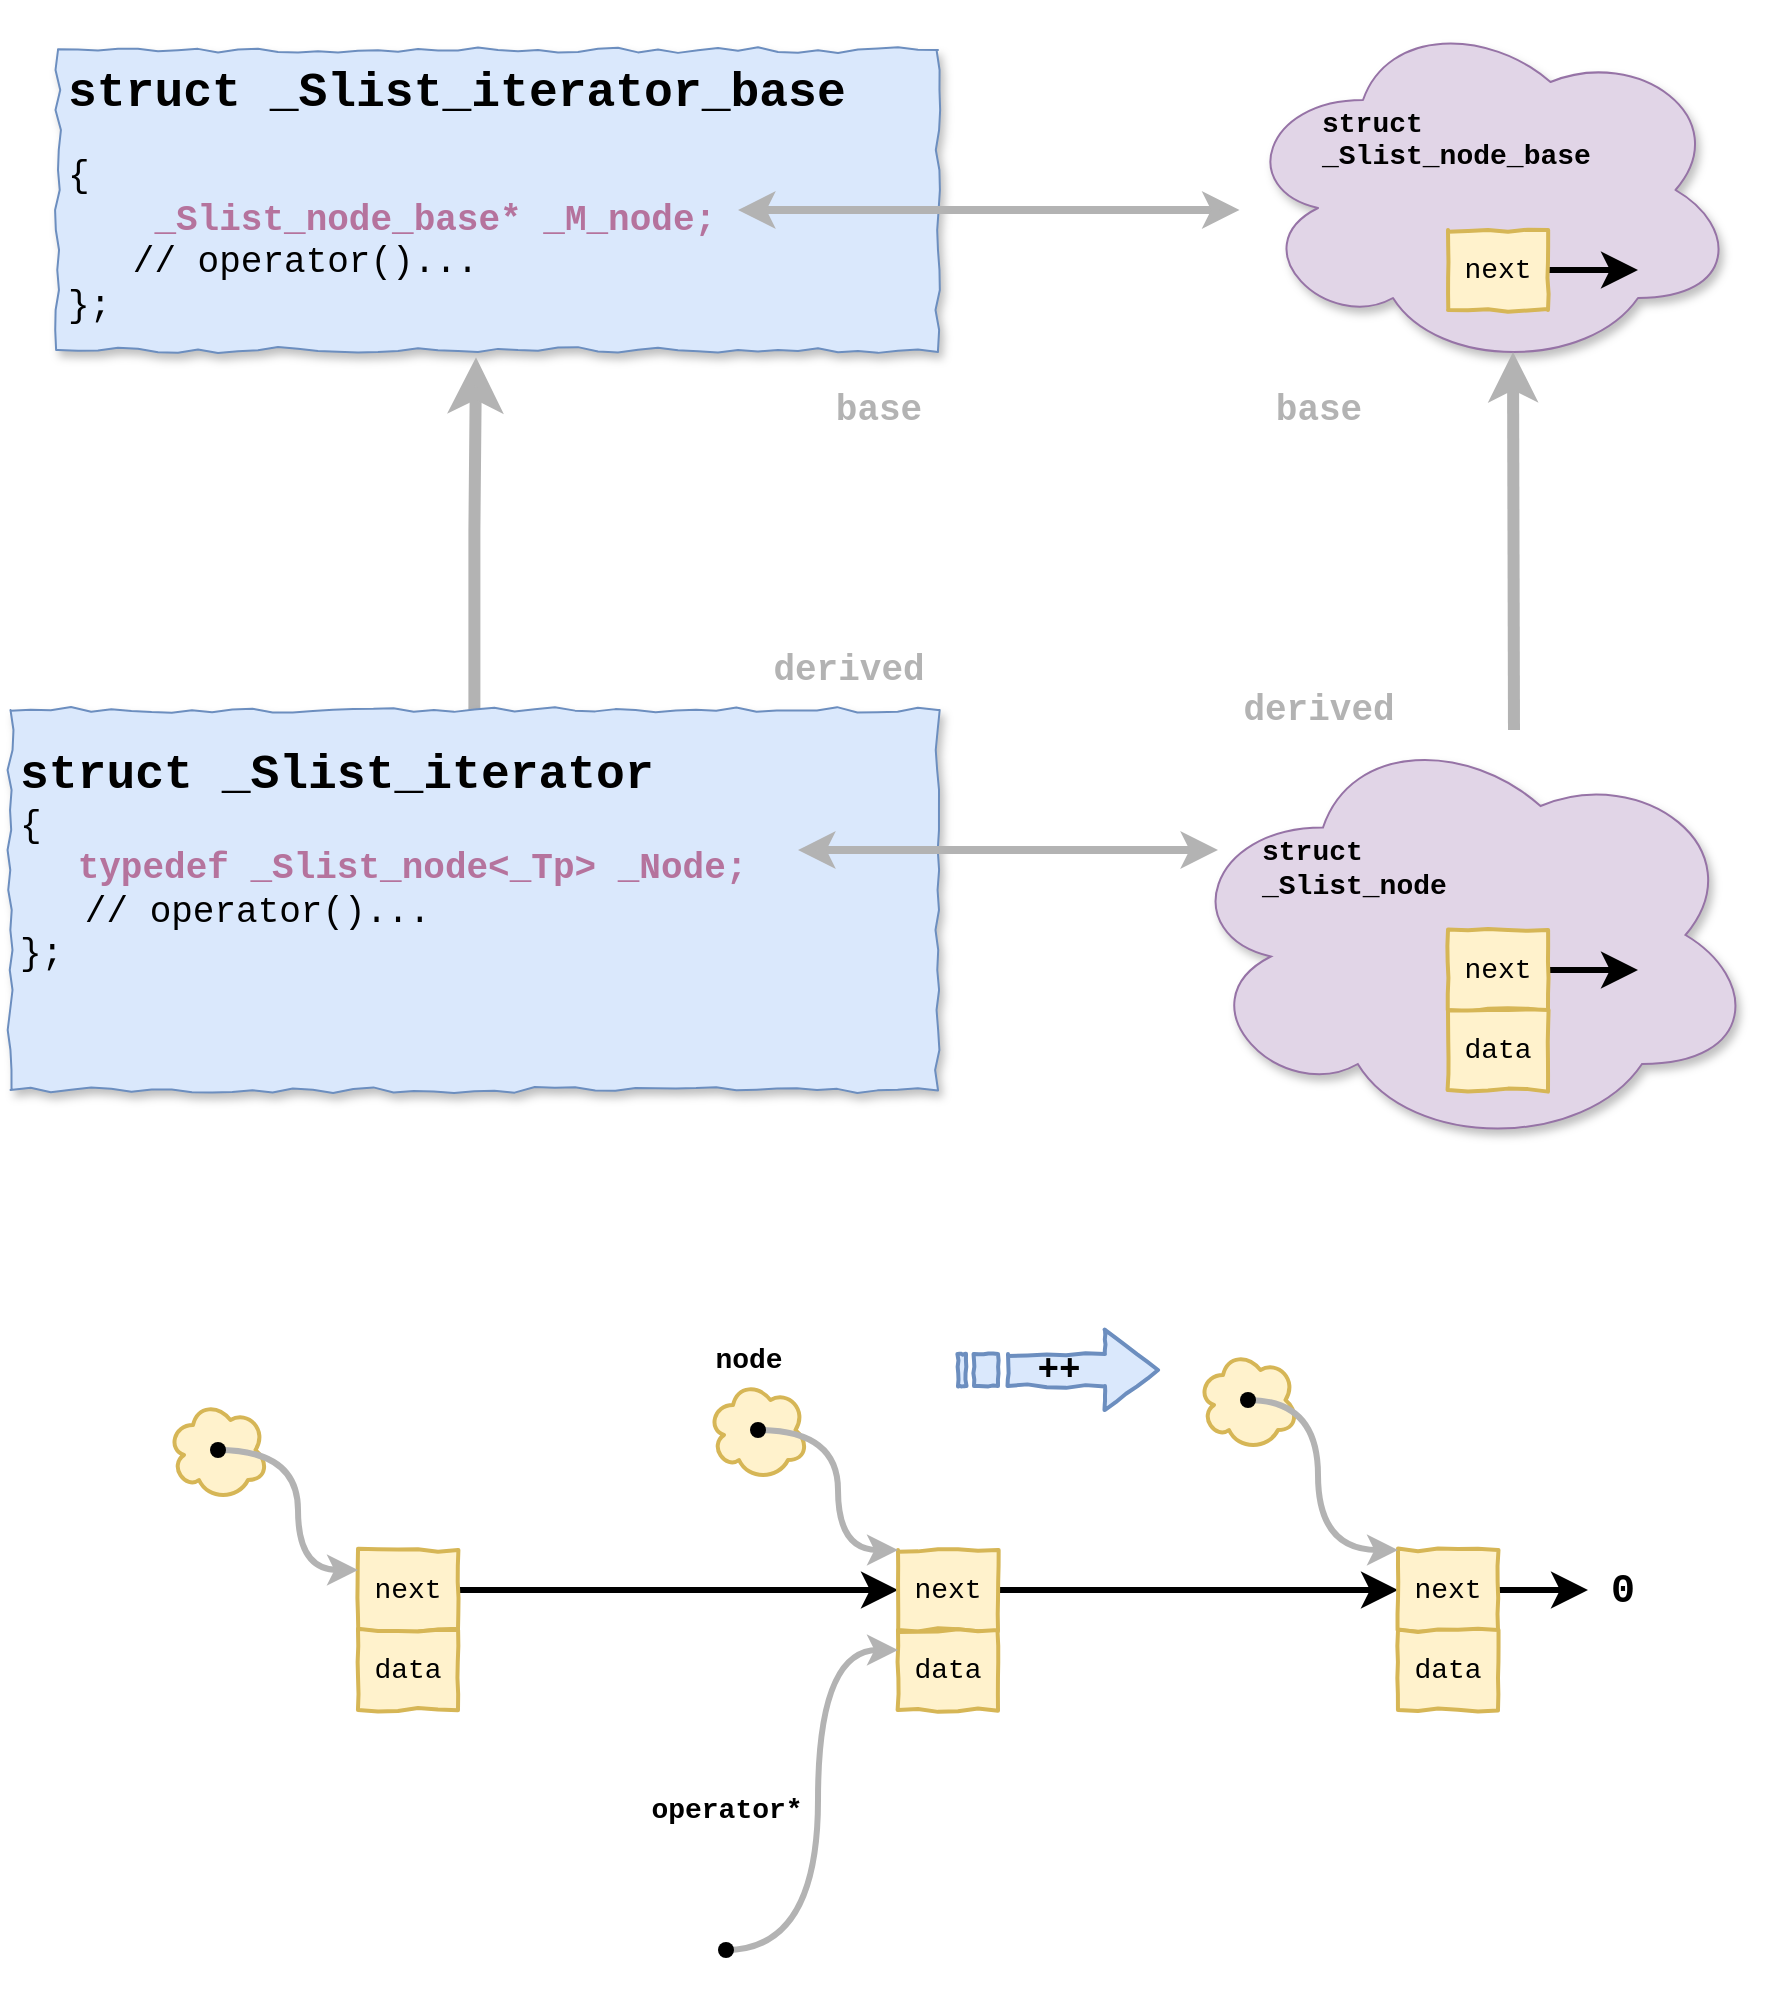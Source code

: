 <mxfile version="14.8.1" type="device"><diagram id="-rbqW-HsC0PAGF9E7Y6A" name="第 1 页"><mxGraphModel dx="894" dy="542" grid="1" gridSize="10" guides="1" tooltips="1" connect="1" arrows="1" fold="1" page="1" pageScale="1" pageWidth="827" pageHeight="1169" math="0" shadow="0"><root><mxCell id="0"/><mxCell id="1" parent="0"/><mxCell id="4XqJLzMuEy6yVqHvOgjw-1" value="&lt;h1&gt;&lt;font face=&quot;Courier New&quot;&gt;struct _Slist_iterator_base&amp;nbsp;&lt;/font&gt;&lt;/h1&gt;&lt;div&gt;&lt;font face=&quot;Courier New&quot; style=&quot;font-size: 18px&quot;&gt;{&lt;/font&gt;&lt;b style=&quot;font-size: 18px ; font-family: &amp;#34;courier new&amp;#34;&quot;&gt;&amp;nbsp;&lt;/b&gt;&lt;/div&gt;&lt;font color=&quot;#b5739d&quot; face=&quot;Courier New&quot;&gt;&lt;span style=&quot;font-size: 18px&quot;&gt;&lt;b&gt;&amp;nbsp; &amp;nbsp; _Slist_node_base* _M_node;&lt;/b&gt;&lt;/span&gt;&lt;/font&gt;&lt;div&gt;&lt;font face=&quot;Courier New&quot; style=&quot;font-size: 18px&quot;&gt;&amp;nbsp; &amp;nbsp;// operator()...&lt;br&gt;&lt;/font&gt;&lt;/div&gt;&lt;div&gt;&lt;font face=&quot;Courier New&quot; style=&quot;font-size: 18px&quot;&gt;};&lt;/font&gt;&lt;/div&gt;" style="text;html=1;strokeColor=#6c8ebf;fillColor=#dae8fc;spacing=5;spacingTop=-20;whiteSpace=wrap;overflow=hidden;rounded=0;shadow=1;glass=0;comic=1;jiggle=3;" parent="1" vertex="1"><mxGeometry x="60" y="70" width="440" height="150" as="geometry"/></mxCell><mxCell id="4XqJLzMuEy6yVqHvOgjw-5" style="edgeStyle=orthogonalEdgeStyle;rounded=0;orthogonalLoop=1;jettySize=auto;html=1;entryX=0.475;entryY=1.024;entryDx=0;entryDy=0;endSize=9;strokeWidth=6;entryPerimeter=0;strokeColor=#B3B3B3;" parent="1" source="4XqJLzMuEy6yVqHvOgjw-4" target="4XqJLzMuEy6yVqHvOgjw-1" edge="1"><mxGeometry relative="1" as="geometry"/></mxCell><mxCell id="4XqJLzMuEy6yVqHvOgjw-4" value="&lt;font face=&quot;Courier New&quot;&gt;&lt;span style=&quot;font-size: 24px&quot;&gt;&lt;b&gt;&lt;br&gt;struct _Slist_iterator&lt;br&gt;&lt;/b&gt;&lt;/span&gt;&lt;/font&gt;&lt;div&gt;&lt;font face=&quot;Courier New&quot; style=&quot;font-size: 18px&quot;&gt;{&lt;/font&gt;&lt;/div&gt;&lt;div&gt;&lt;font face=&quot;Courier New&quot;&gt;&lt;b&gt;&amp;nbsp; &amp;nbsp; &lt;font style=&quot;font-size: 18px&quot; color=&quot;#b5739d&quot;&gt;typedef _Slist_node&amp;lt;_Tp&amp;gt; _Node;&lt;/font&gt;&lt;/b&gt;&lt;/font&gt;&lt;br&gt;&lt;/div&gt;&lt;div&gt;&lt;font face=&quot;Courier New&quot;&gt;&lt;b&gt;&amp;nbsp; &amp;nbsp;&lt;/b&gt;&lt;font style=&quot;font-size: 18px&quot;&gt; // operator()...&lt;/font&gt;&lt;/font&gt;&lt;/div&gt;&lt;div&gt;&lt;font face=&quot;Courier New&quot; style=&quot;font-size: 18px&quot;&gt;};&lt;/font&gt;&lt;/div&gt;" style="text;html=1;strokeColor=#6c8ebf;fillColor=#dae8fc;spacing=5;spacingTop=-20;whiteSpace=wrap;overflow=hidden;rounded=0;shadow=1;glass=0;comic=1;jiggle=3;" parent="1" vertex="1"><mxGeometry x="36.25" y="400" width="463.75" height="190" as="geometry"/></mxCell><mxCell id="4XqJLzMuEy6yVqHvOgjw-6" value="&lt;font face=&quot;Courier New&quot; style=&quot;font-size: 18px&quot; color=&quot;#b3b3b3&quot;&gt;&lt;b&gt;base&lt;/b&gt;&lt;/font&gt;" style="text;html=1;align=center;verticalAlign=middle;resizable=0;points=[];autosize=1;strokeColor=none;" parent="1" vertex="1"><mxGeometry x="440" y="240" width="60" height="20" as="geometry"/></mxCell><mxCell id="4XqJLzMuEy6yVqHvOgjw-7" value="&lt;font face=&quot;Courier New&quot; style=&quot;font-size: 18px&quot; color=&quot;#b3b3b3&quot;&gt;&lt;b&gt;derived&lt;/b&gt;&lt;/font&gt;" style="text;html=1;align=center;verticalAlign=middle;resizable=0;points=[];autosize=1;strokeColor=none;" parent="1" vertex="1"><mxGeometry x="410" y="370" width="90" height="20" as="geometry"/></mxCell><mxCell id="4XqJLzMuEy6yVqHvOgjw-8" value="&lt;blockquote style=&quot;margin: 0 0 0 40px ; border: none ; padding: 0px&quot;&gt;&lt;font face=&quot;Courier New&quot; style=&quot;font-size: 14px&quot;&gt;&lt;b&gt;struct&lt;br&gt; _Slist_node_base&lt;/b&gt;&lt;/font&gt;&lt;/blockquote&gt;&lt;blockquote style=&quot;margin: 0 0 0 40px ; border: none ; padding: 0px&quot;&gt;&lt;font face=&quot;Courier New&quot; style=&quot;font-size: 14px&quot;&gt;&lt;b&gt;&lt;br&gt;&lt;/b&gt;&lt;/font&gt;&lt;/blockquote&gt;&lt;blockquote style=&quot;margin: 0 0 0 40px ; border: none ; padding: 0px&quot;&gt;&lt;font face=&quot;Courier New&quot; style=&quot;font-size: 14px&quot;&gt;&lt;b&gt;&lt;br&gt;&lt;/b&gt;&lt;/font&gt;&lt;/blockquote&gt;&lt;blockquote style=&quot;margin: 0 0 0 40px ; border: none ; padding: 0px&quot;&gt;&lt;font face=&quot;Courier New&quot; style=&quot;font-size: 14px&quot;&gt;&lt;b&gt;&lt;br&gt;&lt;/b&gt;&lt;/font&gt;&lt;/blockquote&gt;" style="ellipse;shape=cloud;whiteSpace=wrap;html=1;rounded=1;shadow=1;glass=0;align=left;fillColor=#e1d5e7;strokeColor=#9673a6;comic=1;jiggle=4;" parent="1" vertex="1"><mxGeometry x="650" y="50" width="250" height="180" as="geometry"/></mxCell><mxCell id="4XqJLzMuEy6yVqHvOgjw-10" style="edgeStyle=orthogonalEdgeStyle;rounded=0;orthogonalLoop=1;jettySize=auto;html=1;exitX=1;exitY=0.5;exitDx=0;exitDy=0;endSize=9;strokeWidth=3;fillColor=#dae8fc;" parent="1" source="4XqJLzMuEy6yVqHvOgjw-9" edge="1"><mxGeometry relative="1" as="geometry"><mxPoint x="850" y="180" as="targetPoint"/></mxGeometry></mxCell><mxCell id="4XqJLzMuEy6yVqHvOgjw-9" value="&lt;font face=&quot;Courier New&quot; style=&quot;font-size: 14px&quot;&gt;next&lt;/font&gt;" style="rounded=0;whiteSpace=wrap;html=1;shadow=0;glass=0;fillColor=#fff2cc;strokeColor=#d6b656;strokeWidth=2;comic=1;jiggle=2;" parent="1" vertex="1"><mxGeometry x="755" y="160" width="50" height="40" as="geometry"/></mxCell><mxCell id="4XqJLzMuEy6yVqHvOgjw-12" value="" style="endArrow=classic;html=1;strokeWidth=4;strokeColor=#B3B3B3;edgeStyle=orthogonalEdgeStyle;curved=1;startArrow=classic;startFill=1;" parent="1" target="4XqJLzMuEy6yVqHvOgjw-8" edge="1"><mxGeometry width="50" height="50" relative="1" as="geometry"><mxPoint x="400" y="150" as="sourcePoint"/><mxPoint x="400" y="280" as="targetPoint"/><Array as="points"><mxPoint x="590" y="150"/><mxPoint x="590" y="150"/></Array></mxGeometry></mxCell><mxCell id="4XqJLzMuEy6yVqHvOgjw-18" style="rounded=0;orthogonalLoop=1;jettySize=auto;html=1;entryX=0.55;entryY=0.95;entryDx=0;entryDy=0;entryPerimeter=0;strokeWidth=6;strokeColor=#B3B3B3;" parent="1" target="4XqJLzMuEy6yVqHvOgjw-8" edge="1"><mxGeometry relative="1" as="geometry"><mxPoint x="788" y="410" as="sourcePoint"/></mxGeometry></mxCell><mxCell id="4XqJLzMuEy6yVqHvOgjw-13" value="&lt;blockquote style=&quot;margin: 0 0 0 40px ; border: none ; padding: 0px&quot;&gt;&lt;font face=&quot;Courier New&quot; style=&quot;font-size: 14px&quot;&gt;&lt;b&gt;struct&lt;br&gt; _Slist_node&lt;/b&gt;&lt;/font&gt;&lt;/blockquote&gt;&lt;blockquote style=&quot;margin: 0 0 0 40px ; border: none ; padding: 0px&quot;&gt;&lt;font face=&quot;Courier New&quot; style=&quot;font-size: 14px&quot;&gt;&lt;b&gt;&lt;br&gt;&lt;/b&gt;&lt;/font&gt;&lt;/blockquote&gt;&lt;blockquote style=&quot;margin: 0 0 0 40px ; border: none ; padding: 0px&quot;&gt;&lt;font face=&quot;Courier New&quot; style=&quot;font-size: 14px&quot;&gt;&lt;b&gt;&lt;br&gt;&lt;/b&gt;&lt;/font&gt;&lt;/blockquote&gt;&lt;blockquote style=&quot;margin: 0 0 0 40px ; border: none ; padding: 0px&quot;&gt;&lt;font face=&quot;Courier New&quot; style=&quot;font-size: 14px&quot;&gt;&lt;br&gt;&lt;/font&gt;&lt;/blockquote&gt;&lt;blockquote style=&quot;margin: 0 0 0 40px ; border: none ; padding: 0px&quot;&gt;&lt;font face=&quot;Courier New&quot; style=&quot;font-size: 14px&quot;&gt;&lt;br&gt;&lt;/font&gt;&lt;/blockquote&gt;" style="ellipse;shape=cloud;whiteSpace=wrap;html=1;rounded=1;shadow=1;glass=0;align=left;fillColor=#e1d5e7;strokeColor=#9673a6;" parent="1" vertex="1"><mxGeometry x="620" y="405" width="290" height="215" as="geometry"/></mxCell><mxCell id="4XqJLzMuEy6yVqHvOgjw-14" style="edgeStyle=orthogonalEdgeStyle;rounded=0;orthogonalLoop=1;jettySize=auto;html=1;exitX=1;exitY=0.5;exitDx=0;exitDy=0;endSize=9;strokeWidth=3;" parent="1" source="4XqJLzMuEy6yVqHvOgjw-15" edge="1"><mxGeometry relative="1" as="geometry"><mxPoint x="850" y="530" as="targetPoint"/></mxGeometry></mxCell><mxCell id="4XqJLzMuEy6yVqHvOgjw-15" value="&lt;font face=&quot;Courier New&quot; style=&quot;font-size: 14px&quot;&gt;next&lt;/font&gt;" style="rounded=0;whiteSpace=wrap;html=1;shadow=0;glass=0;fillColor=#fff2cc;strokeColor=#d6b656;strokeWidth=2;comic=1;jiggle=2;" parent="1" vertex="1"><mxGeometry x="755" y="510" width="50" height="40" as="geometry"/></mxCell><mxCell id="4XqJLzMuEy6yVqHvOgjw-16" value="&lt;font face=&quot;Courier New&quot; style=&quot;font-size: 18px&quot; color=&quot;#b3b3b3&quot;&gt;&lt;b&gt;base&lt;/b&gt;&lt;/font&gt;" style="text;html=1;align=center;verticalAlign=middle;resizable=0;points=[];autosize=1;strokeColor=none;" parent="1" vertex="1"><mxGeometry x="660" y="240" width="60" height="20" as="geometry"/></mxCell><mxCell id="4XqJLzMuEy6yVqHvOgjw-17" value="&lt;font face=&quot;Courier New&quot; style=&quot;font-size: 18px&quot; color=&quot;#b3b3b3&quot;&gt;&lt;b&gt;derived&lt;/b&gt;&lt;/font&gt;" style="text;html=1;align=center;verticalAlign=middle;resizable=0;points=[];autosize=1;strokeColor=none;" parent="1" vertex="1"><mxGeometry x="645" y="390" width="90" height="20" as="geometry"/></mxCell><mxCell id="4XqJLzMuEy6yVqHvOgjw-19" value="&lt;font face=&quot;Courier New&quot; style=&quot;font-size: 14px&quot;&gt;data&lt;/font&gt;" style="rounded=0;whiteSpace=wrap;html=1;shadow=0;glass=0;fillColor=#fff2cc;strokeColor=#d6b656;strokeWidth=2;comic=1;jiggle=2;" parent="1" vertex="1"><mxGeometry x="755" y="550" width="50" height="40" as="geometry"/></mxCell><mxCell id="4XqJLzMuEy6yVqHvOgjw-20" value="" style="endArrow=classic;html=1;strokeWidth=4;strokeColor=#B3B3B3;edgeStyle=orthogonalEdgeStyle;curved=1;startArrow=classic;startFill=1;" parent="1" edge="1"><mxGeometry width="50" height="50" relative="1" as="geometry"><mxPoint x="430" y="470" as="sourcePoint"/><mxPoint x="640" y="470" as="targetPoint"/><Array as="points"><mxPoint x="620" y="470"/><mxPoint x="620" y="470"/></Array></mxGeometry></mxCell><mxCell id="fKhz7vBvUwD5IvsvsiJR-1" style="edgeStyle=orthogonalEdgeStyle;rounded=0;orthogonalLoop=1;jettySize=auto;html=1;exitX=1;exitY=0.5;exitDx=0;exitDy=0;endSize=9;strokeWidth=3;entryX=0;entryY=0.5;entryDx=0;entryDy=0;" edge="1" parent="1" source="fKhz7vBvUwD5IvsvsiJR-2" target="fKhz7vBvUwD5IvsvsiJR-5"><mxGeometry relative="1" as="geometry"><mxPoint x="305" y="840" as="targetPoint"/></mxGeometry></mxCell><mxCell id="fKhz7vBvUwD5IvsvsiJR-2" value="&lt;font face=&quot;Courier New&quot; style=&quot;font-size: 14px&quot;&gt;next&lt;/font&gt;" style="rounded=0;whiteSpace=wrap;html=1;shadow=0;glass=0;fillColor=#fff2cc;strokeColor=#d6b656;strokeWidth=2;comic=1;jiggle=2;" vertex="1" parent="1"><mxGeometry x="210" y="820" width="50" height="40" as="geometry"/></mxCell><mxCell id="fKhz7vBvUwD5IvsvsiJR-3" value="&lt;font face=&quot;Courier New&quot; style=&quot;font-size: 14px&quot;&gt;data&lt;/font&gt;" style="rounded=0;whiteSpace=wrap;html=1;shadow=0;glass=0;fillColor=#fff2cc;strokeColor=#d6b656;strokeWidth=2;comic=1;jiggle=2;" vertex="1" parent="1"><mxGeometry x="210" y="860" width="50" height="40" as="geometry"/></mxCell><mxCell id="fKhz7vBvUwD5IvsvsiJR-4" style="edgeStyle=orthogonalEdgeStyle;rounded=0;orthogonalLoop=1;jettySize=auto;html=1;exitX=1;exitY=0.5;exitDx=0;exitDy=0;endSize=9;strokeWidth=3;entryX=0;entryY=0.5;entryDx=0;entryDy=0;" edge="1" parent="1" source="fKhz7vBvUwD5IvsvsiJR-5" target="fKhz7vBvUwD5IvsvsiJR-8"><mxGeometry relative="1" as="geometry"><mxPoint x="575" y="840" as="targetPoint"/></mxGeometry></mxCell><mxCell id="fKhz7vBvUwD5IvsvsiJR-5" value="&lt;font face=&quot;Courier New&quot; style=&quot;font-size: 14px&quot;&gt;next&lt;/font&gt;" style="rounded=0;whiteSpace=wrap;html=1;shadow=0;glass=0;fillColor=#fff2cc;strokeColor=#d6b656;strokeWidth=2;comic=1;jiggle=2;" vertex="1" parent="1"><mxGeometry x="480" y="820" width="50" height="40" as="geometry"/></mxCell><mxCell id="fKhz7vBvUwD5IvsvsiJR-6" value="&lt;font face=&quot;Courier New&quot; style=&quot;font-size: 14px&quot;&gt;data&lt;/font&gt;" style="rounded=0;whiteSpace=wrap;html=1;shadow=0;glass=0;fillColor=#fff2cc;strokeColor=#d6b656;strokeWidth=2;comic=1;jiggle=2;" vertex="1" parent="1"><mxGeometry x="480" y="860" width="50" height="40" as="geometry"/></mxCell><mxCell id="fKhz7vBvUwD5IvsvsiJR-7" style="edgeStyle=orthogonalEdgeStyle;rounded=0;orthogonalLoop=1;jettySize=auto;html=1;exitX=1;exitY=0.5;exitDx=0;exitDy=0;endSize=9;strokeWidth=3;" edge="1" parent="1" source="fKhz7vBvUwD5IvsvsiJR-8"><mxGeometry relative="1" as="geometry"><mxPoint x="825" y="840" as="targetPoint"/></mxGeometry></mxCell><mxCell id="fKhz7vBvUwD5IvsvsiJR-8" value="&lt;font face=&quot;Courier New&quot; style=&quot;font-size: 14px&quot;&gt;next&lt;/font&gt;" style="rounded=0;whiteSpace=wrap;html=1;shadow=0;glass=0;fillColor=#fff2cc;strokeColor=#d6b656;strokeWidth=2;comic=1;jiggle=2;" vertex="1" parent="1"><mxGeometry x="730" y="820" width="50" height="40" as="geometry"/></mxCell><mxCell id="fKhz7vBvUwD5IvsvsiJR-9" value="&lt;font face=&quot;Courier New&quot; style=&quot;font-size: 14px&quot;&gt;data&lt;/font&gt;" style="rounded=0;whiteSpace=wrap;html=1;shadow=0;glass=0;fillColor=#fff2cc;strokeColor=#d6b656;strokeWidth=2;comic=1;jiggle=2;" vertex="1" parent="1"><mxGeometry x="730" y="860" width="50" height="40" as="geometry"/></mxCell><mxCell id="fKhz7vBvUwD5IvsvsiJR-10" value="" style="ellipse;shape=cloud;whiteSpace=wrap;html=1;rounded=0;shadow=0;glass=0;comic=1;jiggle=2;strokeWidth=2;fillColor=#fff2cc;strokeColor=#d6b656;" vertex="1" parent="1"><mxGeometry x="115" y="745" width="50" height="50" as="geometry"/></mxCell><mxCell id="fKhz7vBvUwD5IvsvsiJR-12" style="edgeStyle=orthogonalEdgeStyle;rounded=0;orthogonalLoop=1;jettySize=auto;html=1;startArrow=none;startFill=0;strokeColor=#B3B3B3;strokeWidth=3;curved=1;entryX=0;entryY=0.25;entryDx=0;entryDy=0;" edge="1" parent="1" source="fKhz7vBvUwD5IvsvsiJR-11" target="fKhz7vBvUwD5IvsvsiJR-2"><mxGeometry relative="1" as="geometry"><mxPoint x="200" y="830" as="targetPoint"/><Array as="points"><mxPoint x="180" y="770"/><mxPoint x="180" y="830"/></Array></mxGeometry></mxCell><mxCell id="fKhz7vBvUwD5IvsvsiJR-11" value="" style="shape=waypoint;sketch=0;fillStyle=solid;size=6;pointerEvents=1;points=[];fillColor=none;resizable=0;rotatable=0;perimeter=centerPerimeter;snapToPoint=1;rounded=0;shadow=0;glass=0;comic=1;jiggle=2;strokeWidth=2;" vertex="1" parent="1"><mxGeometry x="120" y="750" width="40" height="40" as="geometry"/></mxCell><mxCell id="fKhz7vBvUwD5IvsvsiJR-13" value="&lt;b&gt;&lt;font face=&quot;Courier New&quot; style=&quot;font-size: 20px&quot;&gt;0&lt;/font&gt;&lt;/b&gt;" style="text;html=1;align=center;verticalAlign=middle;resizable=0;points=[];autosize=1;strokeColor=none;" vertex="1" parent="1"><mxGeometry x="827" y="830" width="30" height="20" as="geometry"/></mxCell><mxCell id="fKhz7vBvUwD5IvsvsiJR-14" value="" style="ellipse;shape=cloud;whiteSpace=wrap;html=1;rounded=0;shadow=0;glass=0;comic=1;jiggle=2;strokeWidth=2;fillColor=#fff2cc;strokeColor=#d6b656;" vertex="1" parent="1"><mxGeometry x="630" y="720" width="50" height="50" as="geometry"/></mxCell><mxCell id="fKhz7vBvUwD5IvsvsiJR-15" style="edgeStyle=orthogonalEdgeStyle;rounded=0;orthogonalLoop=1;jettySize=auto;html=1;startArrow=none;startFill=0;strokeColor=#B3B3B3;strokeWidth=3;curved=1;entryX=0;entryY=0;entryDx=0;entryDy=0;" edge="1" parent="1" source="fKhz7vBvUwD5IvsvsiJR-16" target="fKhz7vBvUwD5IvsvsiJR-8"><mxGeometry relative="1" as="geometry"><mxPoint x="750" y="810" as="targetPoint"/><Array as="points"><mxPoint x="690" y="745"/><mxPoint x="690" y="820"/></Array></mxGeometry></mxCell><mxCell id="fKhz7vBvUwD5IvsvsiJR-16" value="" style="shape=waypoint;sketch=0;fillStyle=solid;size=6;pointerEvents=1;points=[];fillColor=none;resizable=0;rotatable=0;perimeter=centerPerimeter;snapToPoint=1;rounded=0;shadow=0;glass=0;comic=1;jiggle=2;strokeWidth=2;" vertex="1" parent="1"><mxGeometry x="635" y="725" width="40" height="40" as="geometry"/></mxCell><mxCell id="fKhz7vBvUwD5IvsvsiJR-19" style="edgeStyle=orthogonalEdgeStyle;curved=1;rounded=0;orthogonalLoop=1;jettySize=auto;html=1;entryX=0;entryY=0.25;entryDx=0;entryDy=0;startArrow=none;startFill=0;strokeColor=#B3B3B3;strokeWidth=3;" edge="1" parent="1" source="fKhz7vBvUwD5IvsvsiJR-18" target="fKhz7vBvUwD5IvsvsiJR-6"><mxGeometry relative="1" as="geometry"><Array as="points"><mxPoint x="440" y="1020"/><mxPoint x="440" y="870"/></Array></mxGeometry></mxCell><mxCell id="fKhz7vBvUwD5IvsvsiJR-18" value="" style="shape=waypoint;sketch=0;fillStyle=solid;size=6;pointerEvents=1;points=[];fillColor=none;resizable=0;rotatable=0;perimeter=centerPerimeter;snapToPoint=1;rounded=0;shadow=0;glass=0;comic=1;jiggle=2;strokeWidth=2;" vertex="1" parent="1"><mxGeometry x="374" y="1000" width="40" height="40" as="geometry"/></mxCell><mxCell id="fKhz7vBvUwD5IvsvsiJR-20" value="&lt;font face=&quot;Courier New&quot; style=&quot;font-size: 14px&quot;&gt;&lt;b&gt;operator*&lt;/b&gt;&lt;/font&gt;" style="text;html=1;align=center;verticalAlign=middle;resizable=0;points=[];autosize=1;strokeColor=none;" vertex="1" parent="1"><mxGeometry x="349" y="940" width="90" height="20" as="geometry"/></mxCell><mxCell id="fKhz7vBvUwD5IvsvsiJR-21" value="&lt;font face=&quot;Courier New&quot; style=&quot;font-size: 18px&quot;&gt;&lt;b&gt;++&lt;/b&gt;&lt;/font&gt;" style="html=1;shadow=0;dashed=0;align=center;verticalAlign=middle;shape=mxgraph.arrows2.stripedArrow;dy=0.6;dx=26.5;notch=25;rounded=0;glass=0;comic=1;jiggle=2;strokeWidth=2;fillColor=#dae8fc;strokeColor=#6c8ebf;" vertex="1" parent="1"><mxGeometry x="510" y="710" width="100" height="40" as="geometry"/></mxCell><mxCell id="fKhz7vBvUwD5IvsvsiJR-25" value="" style="ellipse;shape=cloud;whiteSpace=wrap;html=1;rounded=0;shadow=0;glass=0;comic=1;jiggle=2;strokeWidth=2;fillColor=#fff2cc;strokeColor=#d6b656;" vertex="1" parent="1"><mxGeometry x="385" y="735" width="50" height="50" as="geometry"/></mxCell><mxCell id="fKhz7vBvUwD5IvsvsiJR-26" style="edgeStyle=orthogonalEdgeStyle;rounded=0;orthogonalLoop=1;jettySize=auto;html=1;startArrow=none;startFill=0;strokeColor=#B3B3B3;strokeWidth=3;curved=1;entryX=0;entryY=0.25;entryDx=0;entryDy=0;" edge="1" parent="1" source="fKhz7vBvUwD5IvsvsiJR-27"><mxGeometry relative="1" as="geometry"><mxPoint x="480" y="820" as="targetPoint"/><Array as="points"><mxPoint x="450" y="760"/><mxPoint x="450" y="820"/></Array></mxGeometry></mxCell><mxCell id="fKhz7vBvUwD5IvsvsiJR-27" value="" style="shape=waypoint;sketch=0;fillStyle=solid;size=6;pointerEvents=1;points=[];fillColor=none;resizable=0;rotatable=0;perimeter=centerPerimeter;snapToPoint=1;rounded=0;shadow=0;glass=0;comic=1;jiggle=2;strokeWidth=2;" vertex="1" parent="1"><mxGeometry x="390" y="740" width="40" height="40" as="geometry"/></mxCell><mxCell id="fKhz7vBvUwD5IvsvsiJR-28" value="&lt;font style=&quot;font-size: 14px&quot; face=&quot;Courier New&quot;&gt;&lt;b&gt;node&lt;/b&gt;&lt;/font&gt;" style="text;html=1;align=center;verticalAlign=middle;resizable=0;points=[];autosize=1;strokeColor=none;" vertex="1" parent="1"><mxGeometry x="380" y="715" width="50" height="20" as="geometry"/></mxCell></root></mxGraphModel></diagram></mxfile>